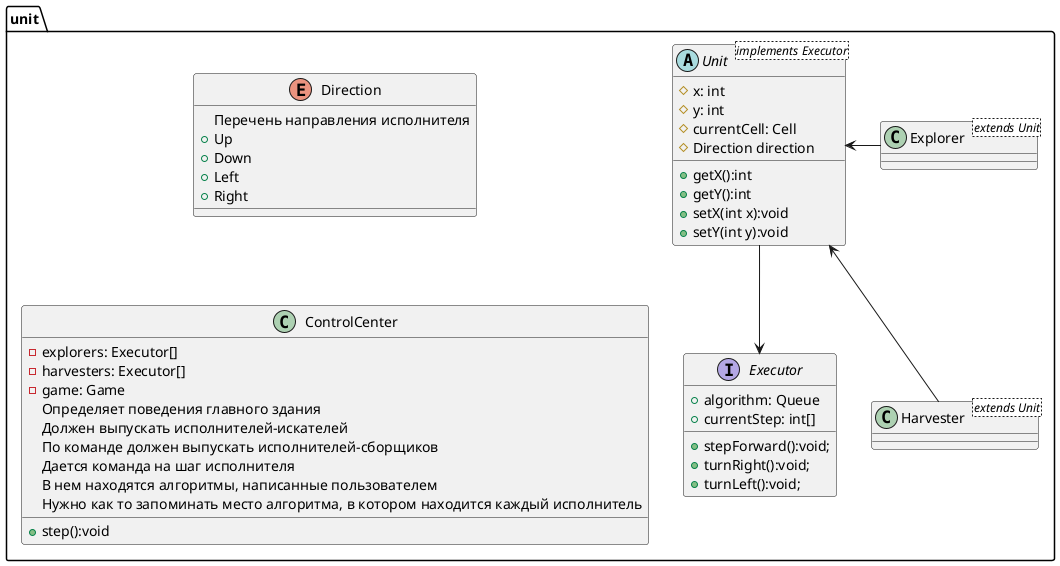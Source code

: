 @startuml

package unit {
    interface Executor {
        +algorithm: Queue
        +currentStep: int[]
    	+stepForward():void;
    	+turnRight():void;
    	+turnLeft():void;
    }


    Enum Direction {
    Перечень направления исполнителя
        +Up
        +Down
        +Left
        +Right
    }

    abstract class Unit <implements Executor> {
        #x: int
        #y: int
        #currentCell: Cell
        #Direction direction

        +getX():int
        +getY():int
        +setX(int x):void
        +setY(int y):void
    }

    class Explorer <extends Unit> {

    }

    class Harvester <extends Unit> {

    }

    class ControlCenter {
        -explorers: Executor[]
        -harvesters: Executor[]
        -game: Game
        +step():void
        Определяет поведения главного здания
        Должен выпускать исполнителей-искателей
        По команде должен выпускать исполнителей-сборщиков
        Дается команда на шаг исполнителя
        В нем находятся алгоритмы, написанные пользователем
        Нужно как то запоминать место алгоритма, в котором находится каждый исполнитель
    }

    Direction -[hidden]- ControlCenter

    Unit --> Executor
    Explorer -l-> Unit
    Harvester -u-> Unit
}

@enduml